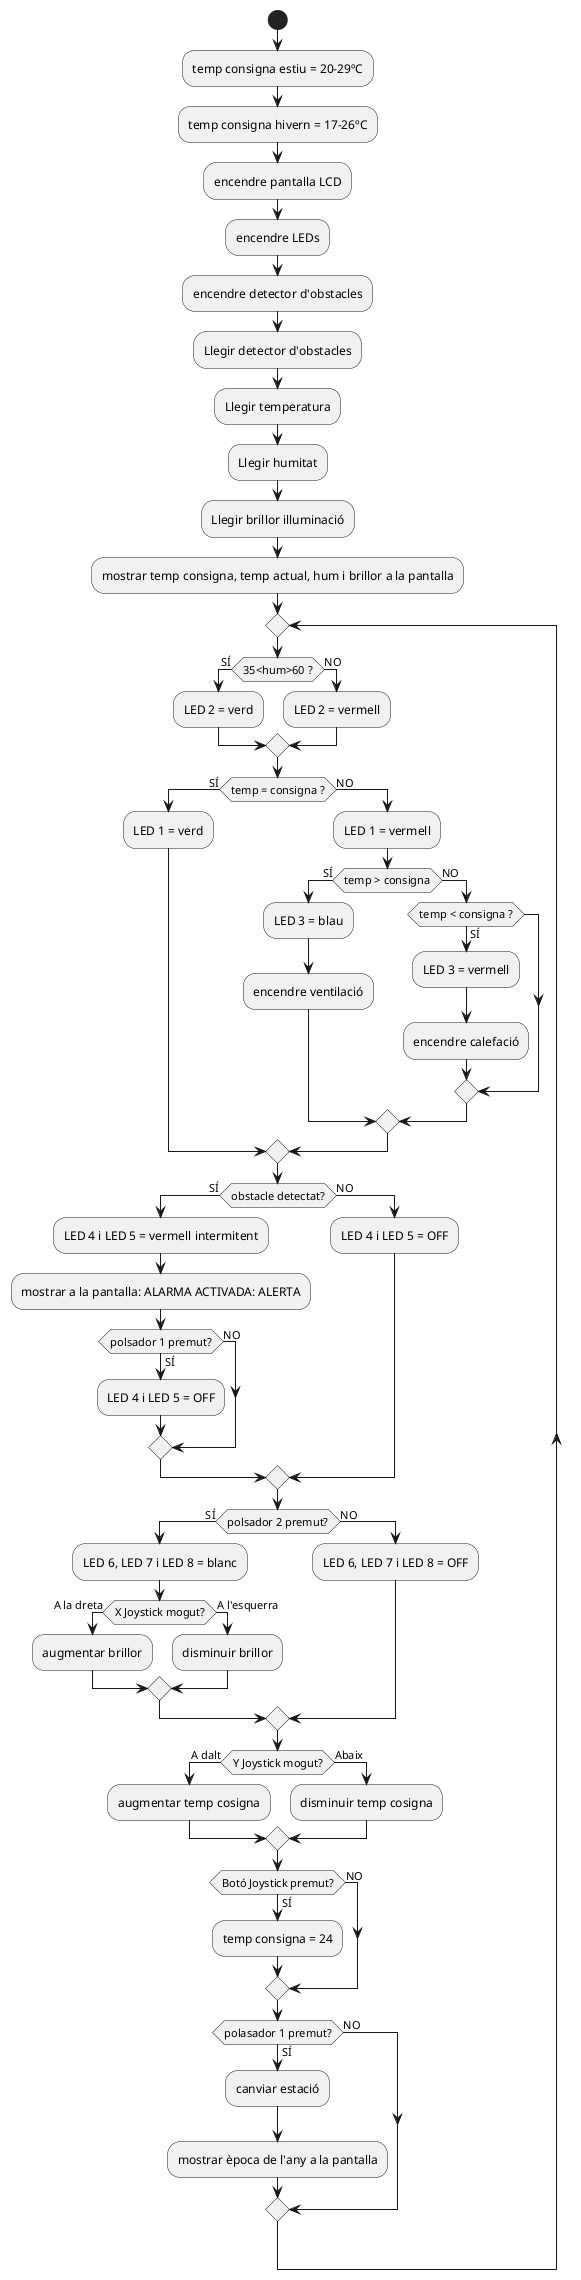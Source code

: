 @startuml
Start;
:temp consigna estiu = 20-29ºC;
:temp consigna hivern = 17-26ºC;
:encendre pantalla LCD;
:encendre LEDs;
:encendre detector d'obstacles;
:Llegir detector d'obstacles;
:Llegir temperatura;
:Llegir humitat;
:Llegir brillor illuminació;
:mostrar temp consigna, temp actual, hum i brillor a la pantalla;
repeat
if (35<hum>60 ?) then (SÍ)
 :LED 2 = verd;
 else (NO)
 :LED 2 = vermell;
endif
if (temp = consigna ?) then (SÍ)
 :LED 1 = verd;
 else (NO)
 :LED 1 = vermell;
if (temp > consigna) then (SÍ)
  :LED 3 = blau;
  :encendre ventilació;
  else (NO)
   if (temp < consigna ?) then (SÍ)
   :LED 3 = vermell;
   :encendre calefació;
endif
endif
endif
if (obstacle detectat?) then (SÍ)
 :LED 4 i LED 5 = vermell intermitent;
 :mostrar a la pantalla: ALARMA ACTIVADA: ALERTA;
 if (polsador 1 premut?) then (SÍ)
  :LED 4 i LED 5 = OFF;
  else (NO)
 endif
 else (NO)
 :LED 4 i LED 5 = OFF;
endif
if (polsador 2 premut?) then (SÍ)
 :LED 6, LED 7 i LED 8 = blanc;
  if (X Joystick mogut?) then (A la dreta)
  :augmentar brillor;
  else (A l'esquerra)
  :disminuir brillor;
  endif
 else (NO)
 :LED 6, LED 7 i LED 8 = OFF;
endif
if (Y Joystick mogut?) then (A dalt)
 :augmentar temp cosigna;
else (Abaix)
 :disminuir temp cosigna;
endif
if (Botó Joystick premut?) then (SÍ)
 :temp consigna = 24;
else (NO)
endif
if (polasador 1 premut?) then (SÍ)
 :canviar estació;
 :mostrar època de l'any a la pantalla;
else (NO)
endif

@enduml

